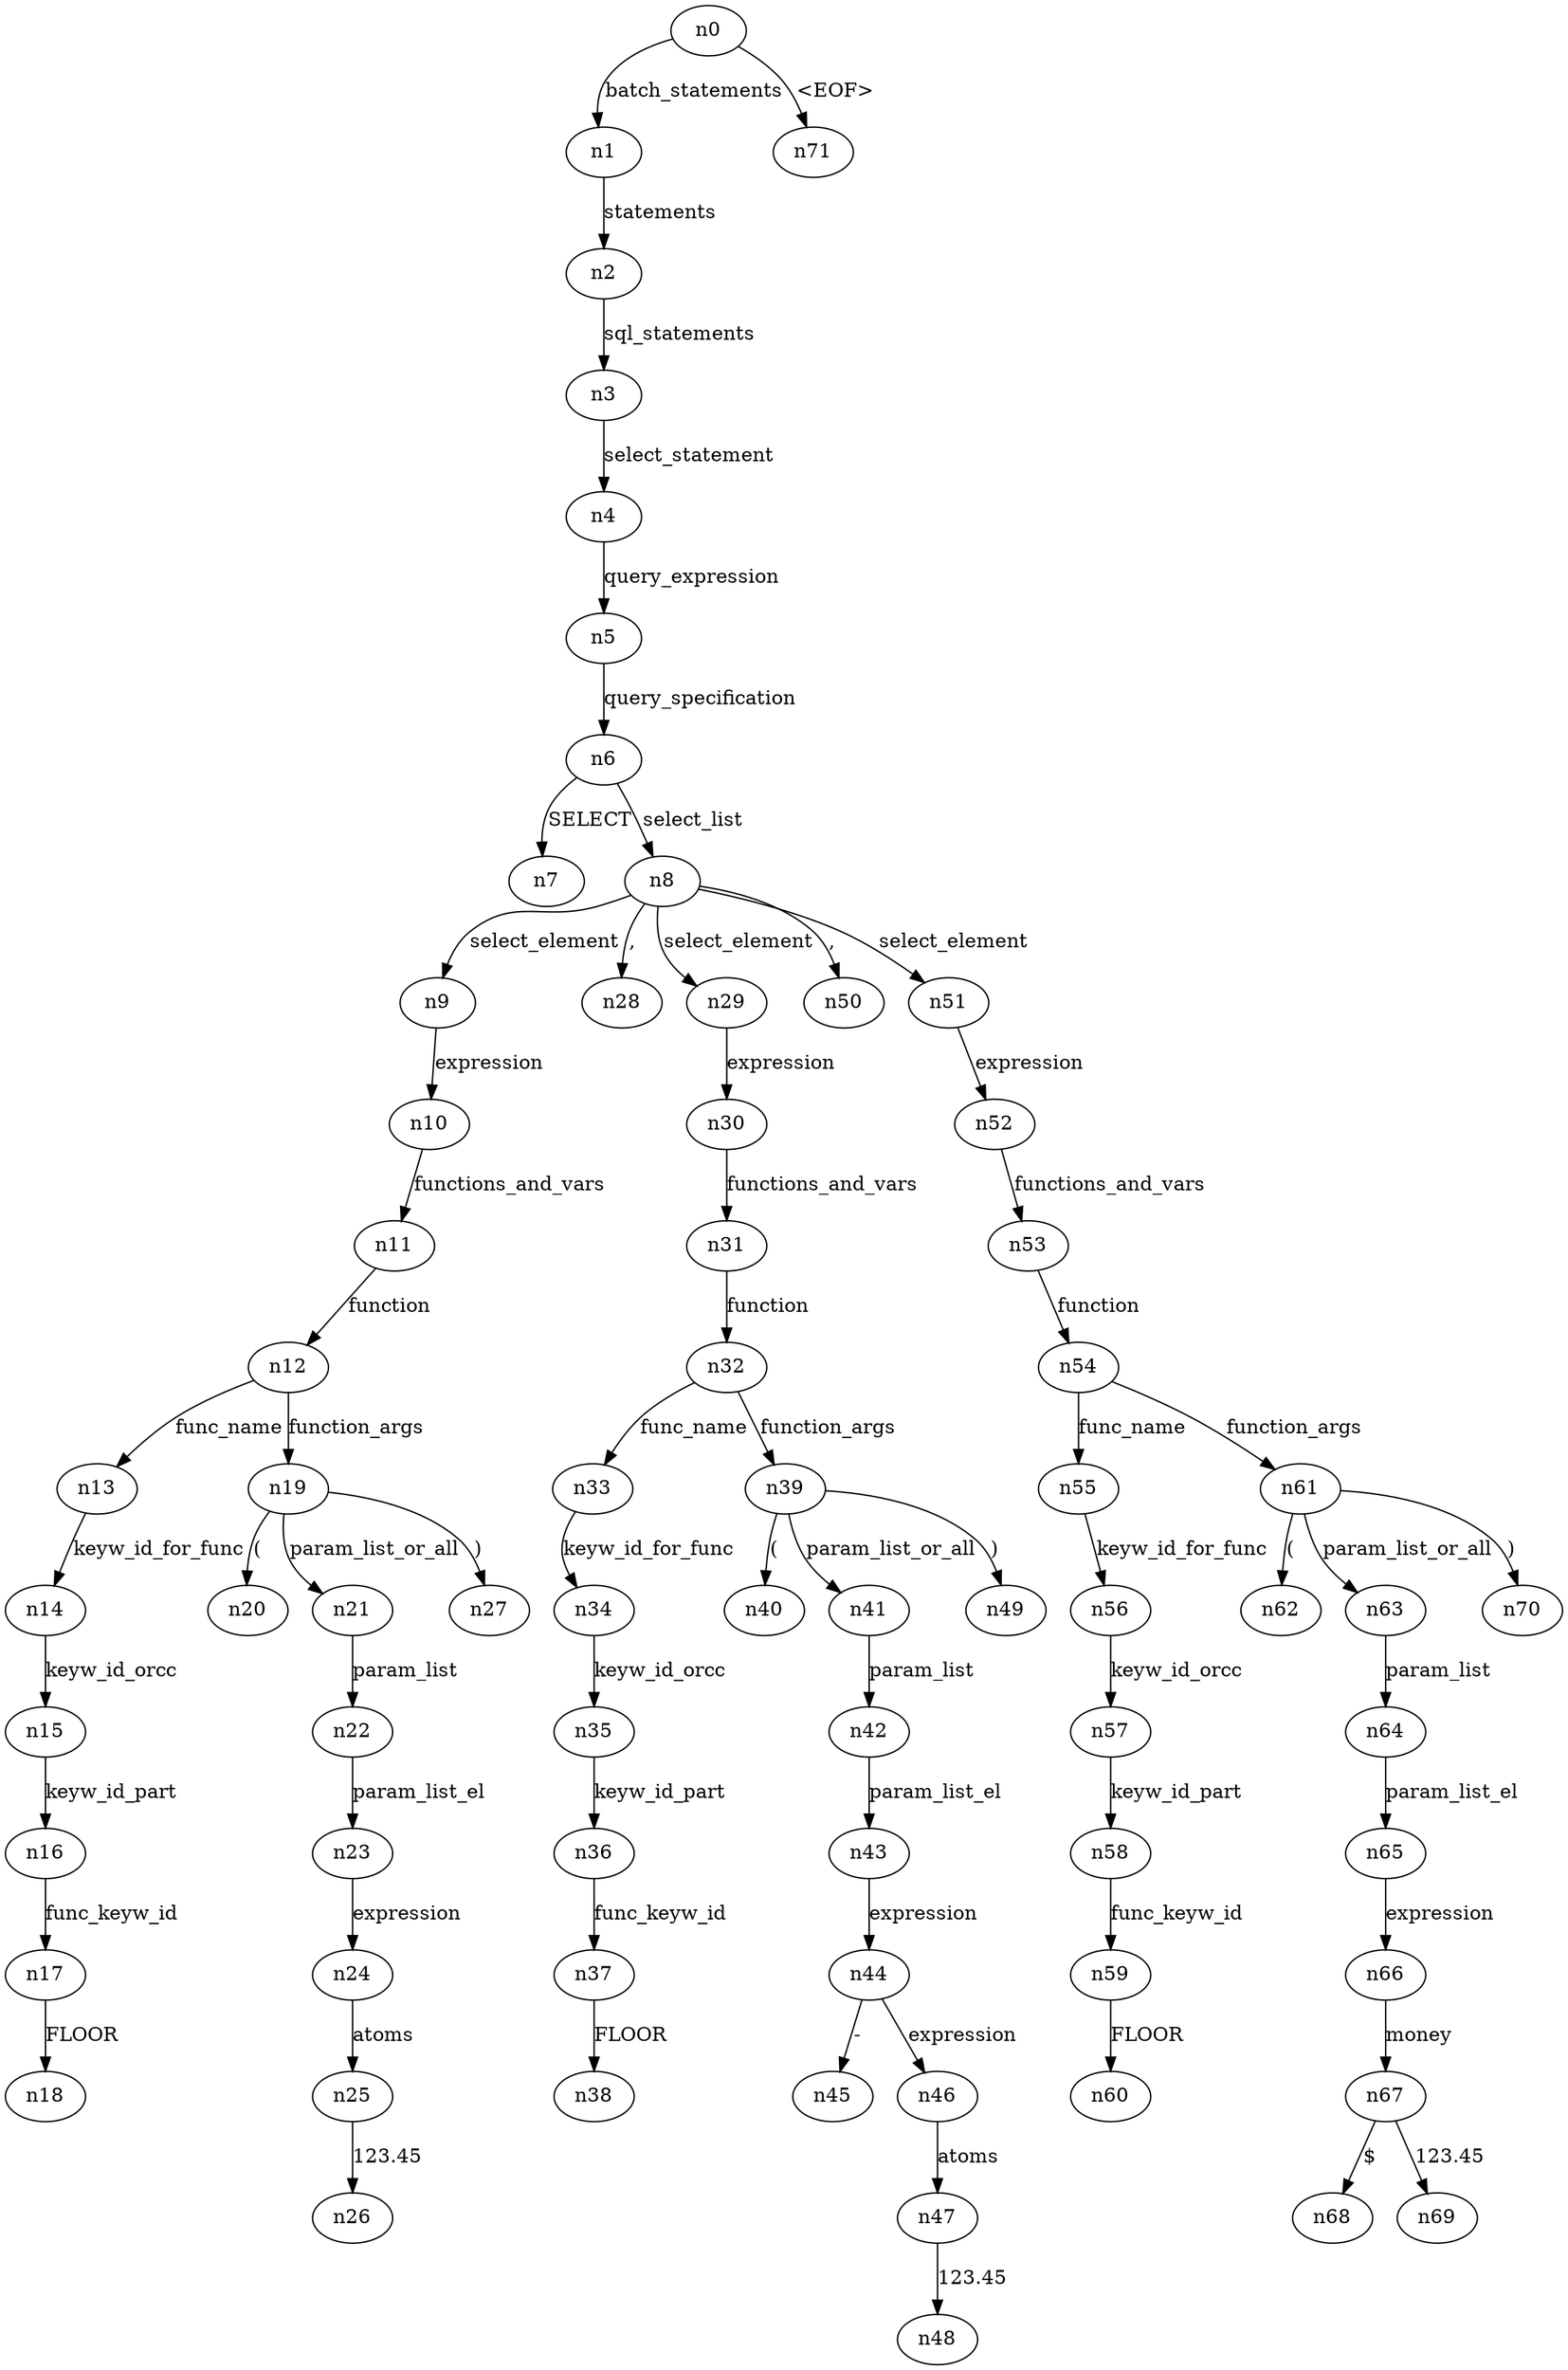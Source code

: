 digraph ParseTree {
  n0 -> n1 [label="batch_statements"];
  n1 -> n2 [label="statements"];
  n2 -> n3 [label="sql_statements"];
  n3 -> n4 [label="select_statement"];
  n4 -> n5 [label="query_expression"];
  n5 -> n6 [label="query_specification"];
  n6 -> n7 [label="SELECT"];
  n6 -> n8 [label="select_list"];
  n8 -> n9 [label="select_element"];
  n9 -> n10 [label="expression"];
  n10 -> n11 [label="functions_and_vars"];
  n11 -> n12 [label="function"];
  n12 -> n13 [label="func_name"];
  n13 -> n14 [label="keyw_id_for_func"];
  n14 -> n15 [label="keyw_id_orcc"];
  n15 -> n16 [label="keyw_id_part"];
  n16 -> n17 [label="func_keyw_id"];
  n17 -> n18 [label="FLOOR"];
  n12 -> n19 [label="function_args"];
  n19 -> n20 [label="("];
  n19 -> n21 [label="param_list_or_all"];
  n21 -> n22 [label="param_list"];
  n22 -> n23 [label="param_list_el"];
  n23 -> n24 [label="expression"];
  n24 -> n25 [label="atoms"];
  n25 -> n26 [label="123.45"];
  n19 -> n27 [label=")"];
  n8 -> n28 [label=","];
  n8 -> n29 [label="select_element"];
  n29 -> n30 [label="expression"];
  n30 -> n31 [label="functions_and_vars"];
  n31 -> n32 [label="function"];
  n32 -> n33 [label="func_name"];
  n33 -> n34 [label="keyw_id_for_func"];
  n34 -> n35 [label="keyw_id_orcc"];
  n35 -> n36 [label="keyw_id_part"];
  n36 -> n37 [label="func_keyw_id"];
  n37 -> n38 [label="FLOOR"];
  n32 -> n39 [label="function_args"];
  n39 -> n40 [label="("];
  n39 -> n41 [label="param_list_or_all"];
  n41 -> n42 [label="param_list"];
  n42 -> n43 [label="param_list_el"];
  n43 -> n44 [label="expression"];
  n44 -> n45 [label="-"];
  n44 -> n46 [label="expression"];
  n46 -> n47 [label="atoms"];
  n47 -> n48 [label="123.45"];
  n39 -> n49 [label=")"];
  n8 -> n50 [label=","];
  n8 -> n51 [label="select_element"];
  n51 -> n52 [label="expression"];
  n52 -> n53 [label="functions_and_vars"];
  n53 -> n54 [label="function"];
  n54 -> n55 [label="func_name"];
  n55 -> n56 [label="keyw_id_for_func"];
  n56 -> n57 [label="keyw_id_orcc"];
  n57 -> n58 [label="keyw_id_part"];
  n58 -> n59 [label="func_keyw_id"];
  n59 -> n60 [label="FLOOR"];
  n54 -> n61 [label="function_args"];
  n61 -> n62 [label="("];
  n61 -> n63 [label="param_list_or_all"];
  n63 -> n64 [label="param_list"];
  n64 -> n65 [label="param_list_el"];
  n65 -> n66 [label="expression"];
  n66 -> n67 [label="money"];
  n67 -> n68 [label="$"];
  n67 -> n69 [label="123.45"];
  n61 -> n70 [label=")"];
  n0 -> n71 [label="<EOF>"];
}